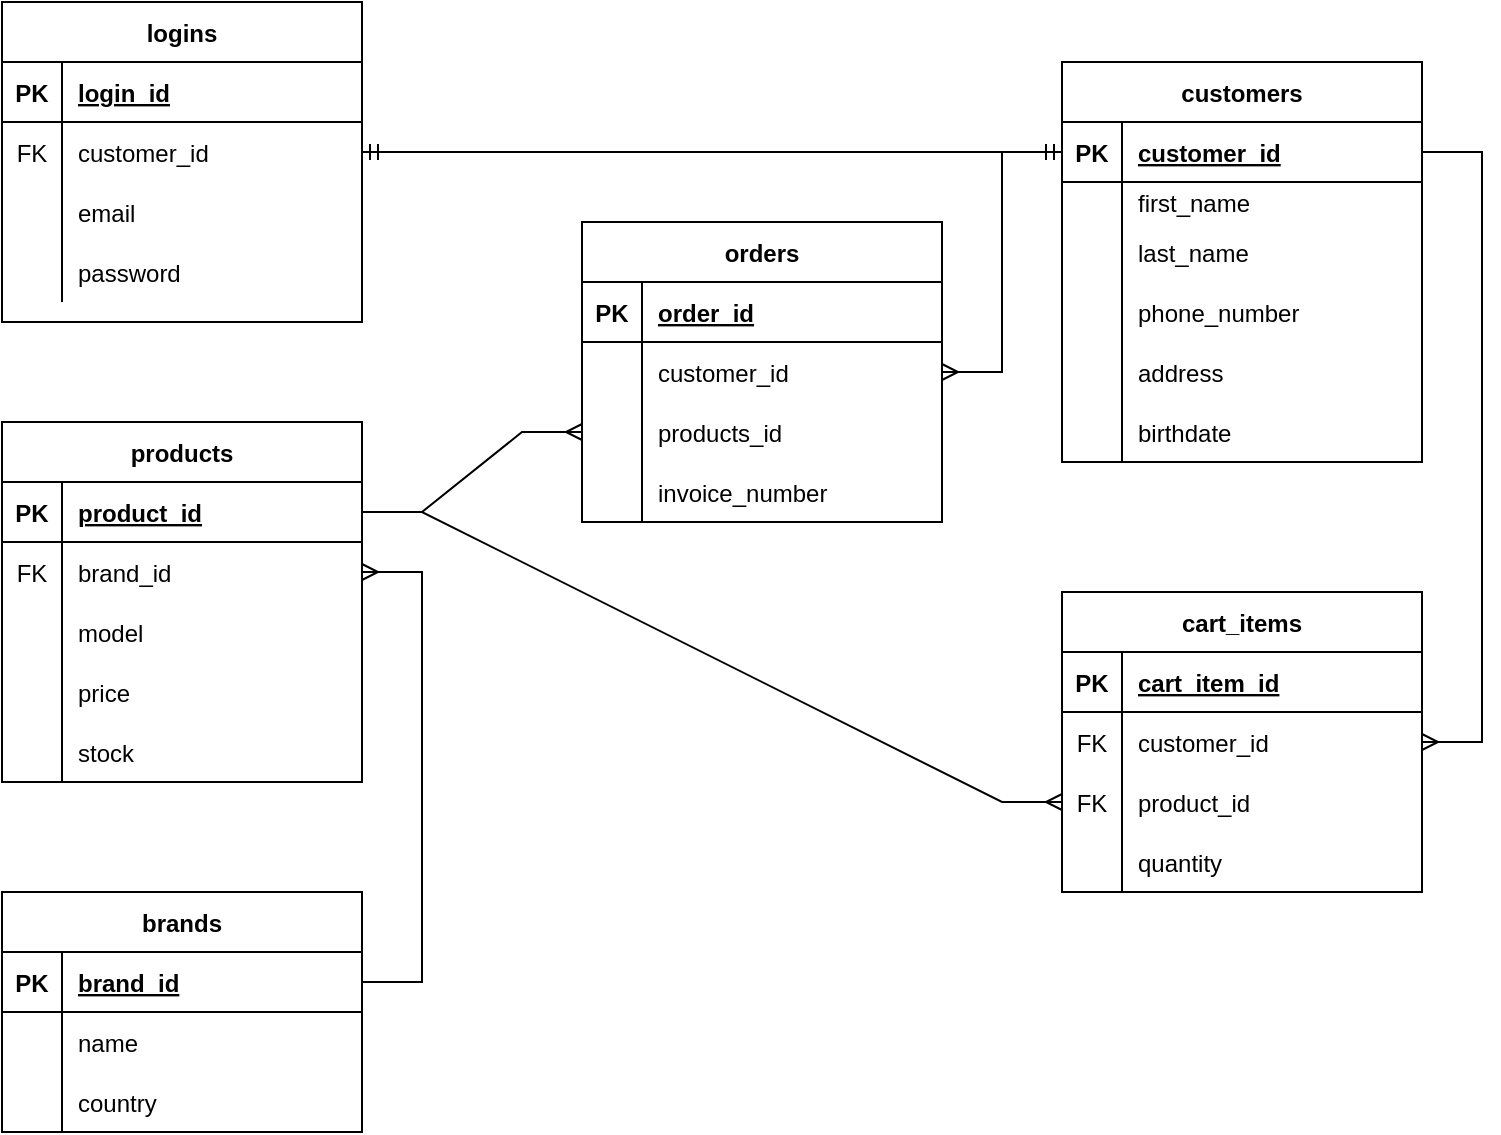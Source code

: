 <mxfile version="16.0.0" type="github"><diagram id="0Knm93a0F9fnlPQvFN5C" name="Page-1"><mxGraphModel dx="850" dy="636" grid="1" gridSize="10" guides="1" tooltips="1" connect="1" arrows="1" fold="1" page="1" pageScale="1" pageWidth="827" pageHeight="1169" math="0" shadow="0"><root><mxCell id="0"/><mxCell id="1" parent="0"/><mxCell id="QMqX7W1CLvuqLWMhSYPd-1" value="logins" style="shape=table;startSize=30;container=1;collapsible=1;childLayout=tableLayout;fixedRows=1;rowLines=0;fontStyle=1;align=center;resizeLast=1;" parent="1" vertex="1"><mxGeometry x="50" y="20" width="180" height="160" as="geometry"/></mxCell><mxCell id="QMqX7W1CLvuqLWMhSYPd-2" value="" style="shape=partialRectangle;collapsible=0;dropTarget=0;pointerEvents=0;fillColor=none;top=0;left=0;bottom=1;right=0;points=[[0,0.5],[1,0.5]];portConstraint=eastwest;" parent="QMqX7W1CLvuqLWMhSYPd-1" vertex="1"><mxGeometry y="30" width="180" height="30" as="geometry"/></mxCell><mxCell id="QMqX7W1CLvuqLWMhSYPd-3" value="PK" style="shape=partialRectangle;connectable=0;fillColor=none;top=0;left=0;bottom=0;right=0;fontStyle=1;overflow=hidden;" parent="QMqX7W1CLvuqLWMhSYPd-2" vertex="1"><mxGeometry width="30" height="30" as="geometry"><mxRectangle width="30" height="30" as="alternateBounds"/></mxGeometry></mxCell><mxCell id="QMqX7W1CLvuqLWMhSYPd-4" value="login_id" style="shape=partialRectangle;connectable=0;fillColor=none;top=0;left=0;bottom=0;right=0;align=left;spacingLeft=6;fontStyle=5;overflow=hidden;" parent="QMqX7W1CLvuqLWMhSYPd-2" vertex="1"><mxGeometry x="30" width="150" height="30" as="geometry"><mxRectangle width="150" height="30" as="alternateBounds"/></mxGeometry></mxCell><mxCell id="QMqX7W1CLvuqLWMhSYPd-5" value="" style="shape=partialRectangle;collapsible=0;dropTarget=0;pointerEvents=0;fillColor=none;top=0;left=0;bottom=0;right=0;points=[[0,0.5],[1,0.5]];portConstraint=eastwest;" parent="QMqX7W1CLvuqLWMhSYPd-1" vertex="1"><mxGeometry y="60" width="180" height="30" as="geometry"/></mxCell><mxCell id="QMqX7W1CLvuqLWMhSYPd-6" value="FK" style="shape=partialRectangle;connectable=0;fillColor=none;top=0;left=0;bottom=0;right=0;editable=1;overflow=hidden;" parent="QMqX7W1CLvuqLWMhSYPd-5" vertex="1"><mxGeometry width="30" height="30" as="geometry"><mxRectangle width="30" height="30" as="alternateBounds"/></mxGeometry></mxCell><mxCell id="QMqX7W1CLvuqLWMhSYPd-7" value="customer_id" style="shape=partialRectangle;connectable=0;fillColor=none;top=0;left=0;bottom=0;right=0;align=left;spacingLeft=6;overflow=hidden;" parent="QMqX7W1CLvuqLWMhSYPd-5" vertex="1"><mxGeometry x="30" width="150" height="30" as="geometry"><mxRectangle width="150" height="30" as="alternateBounds"/></mxGeometry></mxCell><mxCell id="QMqX7W1CLvuqLWMhSYPd-8" value="" style="shape=partialRectangle;collapsible=0;dropTarget=0;pointerEvents=0;fillColor=none;top=0;left=0;bottom=0;right=0;points=[[0,0.5],[1,0.5]];portConstraint=eastwest;" parent="QMqX7W1CLvuqLWMhSYPd-1" vertex="1"><mxGeometry y="90" width="180" height="30" as="geometry"/></mxCell><mxCell id="QMqX7W1CLvuqLWMhSYPd-9" value="" style="shape=partialRectangle;connectable=0;fillColor=none;top=0;left=0;bottom=0;right=0;editable=1;overflow=hidden;" parent="QMqX7W1CLvuqLWMhSYPd-8" vertex="1"><mxGeometry width="30" height="30" as="geometry"><mxRectangle width="30" height="30" as="alternateBounds"/></mxGeometry></mxCell><mxCell id="QMqX7W1CLvuqLWMhSYPd-10" value="email" style="shape=partialRectangle;connectable=0;fillColor=none;top=0;left=0;bottom=0;right=0;align=left;spacingLeft=6;overflow=hidden;" parent="QMqX7W1CLvuqLWMhSYPd-8" vertex="1"><mxGeometry x="30" width="150" height="30" as="geometry"><mxRectangle width="150" height="30" as="alternateBounds"/></mxGeometry></mxCell><mxCell id="QMqX7W1CLvuqLWMhSYPd-11" value="" style="shape=partialRectangle;collapsible=0;dropTarget=0;pointerEvents=0;fillColor=none;top=0;left=0;bottom=0;right=0;points=[[0,0.5],[1,0.5]];portConstraint=eastwest;" parent="QMqX7W1CLvuqLWMhSYPd-1" vertex="1"><mxGeometry y="120" width="180" height="30" as="geometry"/></mxCell><mxCell id="QMqX7W1CLvuqLWMhSYPd-12" value="" style="shape=partialRectangle;connectable=0;fillColor=none;top=0;left=0;bottom=0;right=0;editable=1;overflow=hidden;" parent="QMqX7W1CLvuqLWMhSYPd-11" vertex="1"><mxGeometry width="30" height="30" as="geometry"><mxRectangle width="30" height="30" as="alternateBounds"/></mxGeometry></mxCell><mxCell id="QMqX7W1CLvuqLWMhSYPd-13" value="password" style="shape=partialRectangle;connectable=0;fillColor=none;top=0;left=0;bottom=0;right=0;align=left;spacingLeft=6;overflow=hidden;" parent="QMqX7W1CLvuqLWMhSYPd-11" vertex="1"><mxGeometry x="30" width="150" height="30" as="geometry"><mxRectangle width="150" height="30" as="alternateBounds"/></mxGeometry></mxCell><mxCell id="QMqX7W1CLvuqLWMhSYPd-14" value="customers" style="shape=table;startSize=30;container=1;collapsible=1;childLayout=tableLayout;fixedRows=1;rowLines=0;fontStyle=1;align=center;resizeLast=1;" parent="1" vertex="1"><mxGeometry x="580" y="50" width="180" height="200" as="geometry"/></mxCell><mxCell id="QMqX7W1CLvuqLWMhSYPd-15" value="" style="shape=partialRectangle;collapsible=0;dropTarget=0;pointerEvents=0;fillColor=none;top=0;left=0;bottom=1;right=0;points=[[0,0.5],[1,0.5]];portConstraint=eastwest;" parent="QMqX7W1CLvuqLWMhSYPd-14" vertex="1"><mxGeometry y="30" width="180" height="30" as="geometry"/></mxCell><mxCell id="QMqX7W1CLvuqLWMhSYPd-16" value="PK" style="shape=partialRectangle;connectable=0;fillColor=none;top=0;left=0;bottom=0;right=0;fontStyle=1;overflow=hidden;" parent="QMqX7W1CLvuqLWMhSYPd-15" vertex="1"><mxGeometry width="30" height="30" as="geometry"><mxRectangle width="30" height="30" as="alternateBounds"/></mxGeometry></mxCell><mxCell id="QMqX7W1CLvuqLWMhSYPd-17" value="customer_id" style="shape=partialRectangle;connectable=0;fillColor=none;top=0;left=0;bottom=0;right=0;align=left;spacingLeft=6;fontStyle=5;overflow=hidden;" parent="QMqX7W1CLvuqLWMhSYPd-15" vertex="1"><mxGeometry x="30" width="150" height="30" as="geometry"><mxRectangle width="150" height="30" as="alternateBounds"/></mxGeometry></mxCell><mxCell id="QMqX7W1CLvuqLWMhSYPd-18" value="" style="shape=partialRectangle;collapsible=0;dropTarget=0;pointerEvents=0;fillColor=none;top=0;left=0;bottom=0;right=0;points=[[0,0.5],[1,0.5]];portConstraint=eastwest;" parent="QMqX7W1CLvuqLWMhSYPd-14" vertex="1"><mxGeometry y="60" width="180" height="20" as="geometry"/></mxCell><mxCell id="QMqX7W1CLvuqLWMhSYPd-19" value="" style="shape=partialRectangle;connectable=0;fillColor=none;top=0;left=0;bottom=0;right=0;editable=1;overflow=hidden;" parent="QMqX7W1CLvuqLWMhSYPd-18" vertex="1"><mxGeometry width="30" height="20" as="geometry"><mxRectangle width="30" height="20" as="alternateBounds"/></mxGeometry></mxCell><mxCell id="QMqX7W1CLvuqLWMhSYPd-20" value="first_name" style="shape=partialRectangle;connectable=0;fillColor=none;top=0;left=0;bottom=0;right=0;align=left;spacingLeft=6;overflow=hidden;" parent="QMqX7W1CLvuqLWMhSYPd-18" vertex="1"><mxGeometry x="30" width="150" height="20" as="geometry"><mxRectangle width="150" height="20" as="alternateBounds"/></mxGeometry></mxCell><mxCell id="QMqX7W1CLvuqLWMhSYPd-21" value="" style="shape=partialRectangle;collapsible=0;dropTarget=0;pointerEvents=0;fillColor=none;top=0;left=0;bottom=0;right=0;points=[[0,0.5],[1,0.5]];portConstraint=eastwest;" parent="QMqX7W1CLvuqLWMhSYPd-14" vertex="1"><mxGeometry y="80" width="180" height="30" as="geometry"/></mxCell><mxCell id="QMqX7W1CLvuqLWMhSYPd-22" value="" style="shape=partialRectangle;connectable=0;fillColor=none;top=0;left=0;bottom=0;right=0;editable=1;overflow=hidden;" parent="QMqX7W1CLvuqLWMhSYPd-21" vertex="1"><mxGeometry width="30" height="30" as="geometry"><mxRectangle width="30" height="30" as="alternateBounds"/></mxGeometry></mxCell><mxCell id="QMqX7W1CLvuqLWMhSYPd-23" value="last_name" style="shape=partialRectangle;connectable=0;fillColor=none;top=0;left=0;bottom=0;right=0;align=left;spacingLeft=6;overflow=hidden;" parent="QMqX7W1CLvuqLWMhSYPd-21" vertex="1"><mxGeometry x="30" width="150" height="30" as="geometry"><mxRectangle width="150" height="30" as="alternateBounds"/></mxGeometry></mxCell><mxCell id="QMqX7W1CLvuqLWMhSYPd-24" value="" style="shape=partialRectangle;collapsible=0;dropTarget=0;pointerEvents=0;fillColor=none;top=0;left=0;bottom=0;right=0;points=[[0,0.5],[1,0.5]];portConstraint=eastwest;" parent="QMqX7W1CLvuqLWMhSYPd-14" vertex="1"><mxGeometry y="110" width="180" height="30" as="geometry"/></mxCell><mxCell id="QMqX7W1CLvuqLWMhSYPd-25" value="" style="shape=partialRectangle;connectable=0;fillColor=none;top=0;left=0;bottom=0;right=0;editable=1;overflow=hidden;" parent="QMqX7W1CLvuqLWMhSYPd-24" vertex="1"><mxGeometry width="30" height="30" as="geometry"><mxRectangle width="30" height="30" as="alternateBounds"/></mxGeometry></mxCell><mxCell id="QMqX7W1CLvuqLWMhSYPd-26" value="phone_number" style="shape=partialRectangle;connectable=0;fillColor=none;top=0;left=0;bottom=0;right=0;align=left;spacingLeft=6;overflow=hidden;" parent="QMqX7W1CLvuqLWMhSYPd-24" vertex="1"><mxGeometry x="30" width="150" height="30" as="geometry"><mxRectangle width="150" height="30" as="alternateBounds"/></mxGeometry></mxCell><mxCell id="QMqX7W1CLvuqLWMhSYPd-66" value="" style="shape=partialRectangle;collapsible=0;dropTarget=0;pointerEvents=0;fillColor=none;top=0;left=0;bottom=0;right=0;points=[[0,0.5],[1,0.5]];portConstraint=eastwest;" parent="QMqX7W1CLvuqLWMhSYPd-14" vertex="1"><mxGeometry y="140" width="180" height="30" as="geometry"/></mxCell><mxCell id="QMqX7W1CLvuqLWMhSYPd-67" value="" style="shape=partialRectangle;connectable=0;fillColor=none;top=0;left=0;bottom=0;right=0;editable=1;overflow=hidden;" parent="QMqX7W1CLvuqLWMhSYPd-66" vertex="1"><mxGeometry width="30" height="30" as="geometry"><mxRectangle width="30" height="30" as="alternateBounds"/></mxGeometry></mxCell><mxCell id="QMqX7W1CLvuqLWMhSYPd-68" value="address" style="shape=partialRectangle;connectable=0;fillColor=none;top=0;left=0;bottom=0;right=0;align=left;spacingLeft=6;overflow=hidden;" parent="QMqX7W1CLvuqLWMhSYPd-66" vertex="1"><mxGeometry x="30" width="150" height="30" as="geometry"><mxRectangle width="150" height="30" as="alternateBounds"/></mxGeometry></mxCell><mxCell id="QMqX7W1CLvuqLWMhSYPd-69" value="" style="shape=partialRectangle;collapsible=0;dropTarget=0;pointerEvents=0;fillColor=none;top=0;left=0;bottom=0;right=0;points=[[0,0.5],[1,0.5]];portConstraint=eastwest;" parent="QMqX7W1CLvuqLWMhSYPd-14" vertex="1"><mxGeometry y="170" width="180" height="30" as="geometry"/></mxCell><mxCell id="QMqX7W1CLvuqLWMhSYPd-70" value="" style="shape=partialRectangle;connectable=0;fillColor=none;top=0;left=0;bottom=0;right=0;editable=1;overflow=hidden;" parent="QMqX7W1CLvuqLWMhSYPd-69" vertex="1"><mxGeometry width="30" height="30" as="geometry"><mxRectangle width="30" height="30" as="alternateBounds"/></mxGeometry></mxCell><mxCell id="QMqX7W1CLvuqLWMhSYPd-71" value="birthdate" style="shape=partialRectangle;connectable=0;fillColor=none;top=0;left=0;bottom=0;right=0;align=left;spacingLeft=6;overflow=hidden;" parent="QMqX7W1CLvuqLWMhSYPd-69" vertex="1"><mxGeometry x="30" width="150" height="30" as="geometry"><mxRectangle width="150" height="30" as="alternateBounds"/></mxGeometry></mxCell><mxCell id="QMqX7W1CLvuqLWMhSYPd-27" value="brands" style="shape=table;startSize=30;container=1;collapsible=1;childLayout=tableLayout;fixedRows=1;rowLines=0;fontStyle=1;align=center;resizeLast=1;" parent="1" vertex="1"><mxGeometry x="50" y="465" width="180" height="120" as="geometry"/></mxCell><mxCell id="QMqX7W1CLvuqLWMhSYPd-28" value="" style="shape=partialRectangle;collapsible=0;dropTarget=0;pointerEvents=0;fillColor=none;top=0;left=0;bottom=1;right=0;points=[[0,0.5],[1,0.5]];portConstraint=eastwest;" parent="QMqX7W1CLvuqLWMhSYPd-27" vertex="1"><mxGeometry y="30" width="180" height="30" as="geometry"/></mxCell><mxCell id="QMqX7W1CLvuqLWMhSYPd-29" value="PK" style="shape=partialRectangle;connectable=0;fillColor=none;top=0;left=0;bottom=0;right=0;fontStyle=1;overflow=hidden;" parent="QMqX7W1CLvuqLWMhSYPd-28" vertex="1"><mxGeometry width="30" height="30" as="geometry"><mxRectangle width="30" height="30" as="alternateBounds"/></mxGeometry></mxCell><mxCell id="QMqX7W1CLvuqLWMhSYPd-30" value="brand_id" style="shape=partialRectangle;connectable=0;fillColor=none;top=0;left=0;bottom=0;right=0;align=left;spacingLeft=6;fontStyle=5;overflow=hidden;" parent="QMqX7W1CLvuqLWMhSYPd-28" vertex="1"><mxGeometry x="30" width="150" height="30" as="geometry"><mxRectangle width="150" height="30" as="alternateBounds"/></mxGeometry></mxCell><mxCell id="QMqX7W1CLvuqLWMhSYPd-31" value="" style="shape=partialRectangle;collapsible=0;dropTarget=0;pointerEvents=0;fillColor=none;top=0;left=0;bottom=0;right=0;points=[[0,0.5],[1,0.5]];portConstraint=eastwest;" parent="QMqX7W1CLvuqLWMhSYPd-27" vertex="1"><mxGeometry y="60" width="180" height="30" as="geometry"/></mxCell><mxCell id="QMqX7W1CLvuqLWMhSYPd-32" value="" style="shape=partialRectangle;connectable=0;fillColor=none;top=0;left=0;bottom=0;right=0;editable=1;overflow=hidden;" parent="QMqX7W1CLvuqLWMhSYPd-31" vertex="1"><mxGeometry width="30" height="30" as="geometry"><mxRectangle width="30" height="30" as="alternateBounds"/></mxGeometry></mxCell><mxCell id="QMqX7W1CLvuqLWMhSYPd-33" value="name" style="shape=partialRectangle;connectable=0;fillColor=none;top=0;left=0;bottom=0;right=0;align=left;spacingLeft=6;overflow=hidden;" parent="QMqX7W1CLvuqLWMhSYPd-31" vertex="1"><mxGeometry x="30" width="150" height="30" as="geometry"><mxRectangle width="150" height="30" as="alternateBounds"/></mxGeometry></mxCell><mxCell id="QMqX7W1CLvuqLWMhSYPd-34" value="" style="shape=partialRectangle;collapsible=0;dropTarget=0;pointerEvents=0;fillColor=none;top=0;left=0;bottom=0;right=0;points=[[0,0.5],[1,0.5]];portConstraint=eastwest;" parent="QMqX7W1CLvuqLWMhSYPd-27" vertex="1"><mxGeometry y="90" width="180" height="30" as="geometry"/></mxCell><mxCell id="QMqX7W1CLvuqLWMhSYPd-35" value="" style="shape=partialRectangle;connectable=0;fillColor=none;top=0;left=0;bottom=0;right=0;editable=1;overflow=hidden;" parent="QMqX7W1CLvuqLWMhSYPd-34" vertex="1"><mxGeometry width="30" height="30" as="geometry"><mxRectangle width="30" height="30" as="alternateBounds"/></mxGeometry></mxCell><mxCell id="QMqX7W1CLvuqLWMhSYPd-36" value="country" style="shape=partialRectangle;connectable=0;fillColor=none;top=0;left=0;bottom=0;right=0;align=left;spacingLeft=6;overflow=hidden;" parent="QMqX7W1CLvuqLWMhSYPd-34" vertex="1"><mxGeometry x="30" width="150" height="30" as="geometry"><mxRectangle width="150" height="30" as="alternateBounds"/></mxGeometry></mxCell><mxCell id="QMqX7W1CLvuqLWMhSYPd-40" value="orders" style="shape=table;startSize=30;container=1;collapsible=1;childLayout=tableLayout;fixedRows=1;rowLines=0;fontStyle=1;align=center;resizeLast=1;" parent="1" vertex="1"><mxGeometry x="340" y="130" width="180" height="150" as="geometry"/></mxCell><mxCell id="QMqX7W1CLvuqLWMhSYPd-41" value="" style="shape=partialRectangle;collapsible=0;dropTarget=0;pointerEvents=0;fillColor=none;top=0;left=0;bottom=1;right=0;points=[[0,0.5],[1,0.5]];portConstraint=eastwest;" parent="QMqX7W1CLvuqLWMhSYPd-40" vertex="1"><mxGeometry y="30" width="180" height="30" as="geometry"/></mxCell><mxCell id="QMqX7W1CLvuqLWMhSYPd-42" value="PK" style="shape=partialRectangle;connectable=0;fillColor=none;top=0;left=0;bottom=0;right=0;fontStyle=1;overflow=hidden;" parent="QMqX7W1CLvuqLWMhSYPd-41" vertex="1"><mxGeometry width="30" height="30" as="geometry"><mxRectangle width="30" height="30" as="alternateBounds"/></mxGeometry></mxCell><mxCell id="QMqX7W1CLvuqLWMhSYPd-43" value="order_id" style="shape=partialRectangle;connectable=0;fillColor=none;top=0;left=0;bottom=0;right=0;align=left;spacingLeft=6;fontStyle=5;overflow=hidden;" parent="QMqX7W1CLvuqLWMhSYPd-41" vertex="1"><mxGeometry x="30" width="150" height="30" as="geometry"><mxRectangle width="150" height="30" as="alternateBounds"/></mxGeometry></mxCell><mxCell id="QMqX7W1CLvuqLWMhSYPd-44" value="" style="shape=partialRectangle;collapsible=0;dropTarget=0;pointerEvents=0;fillColor=none;top=0;left=0;bottom=0;right=0;points=[[0,0.5],[1,0.5]];portConstraint=eastwest;" parent="QMqX7W1CLvuqLWMhSYPd-40" vertex="1"><mxGeometry y="60" width="180" height="30" as="geometry"/></mxCell><mxCell id="QMqX7W1CLvuqLWMhSYPd-45" value="" style="shape=partialRectangle;connectable=0;fillColor=none;top=0;left=0;bottom=0;right=0;editable=1;overflow=hidden;" parent="QMqX7W1CLvuqLWMhSYPd-44" vertex="1"><mxGeometry width="30" height="30" as="geometry"><mxRectangle width="30" height="30" as="alternateBounds"/></mxGeometry></mxCell><mxCell id="QMqX7W1CLvuqLWMhSYPd-46" value="customer_id" style="shape=partialRectangle;connectable=0;fillColor=none;top=0;left=0;bottom=0;right=0;align=left;spacingLeft=6;overflow=hidden;" parent="QMqX7W1CLvuqLWMhSYPd-44" vertex="1"><mxGeometry x="30" width="150" height="30" as="geometry"><mxRectangle width="150" height="30" as="alternateBounds"/></mxGeometry></mxCell><mxCell id="QMqX7W1CLvuqLWMhSYPd-47" value="" style="shape=partialRectangle;collapsible=0;dropTarget=0;pointerEvents=0;fillColor=none;top=0;left=0;bottom=0;right=0;points=[[0,0.5],[1,0.5]];portConstraint=eastwest;" parent="QMqX7W1CLvuqLWMhSYPd-40" vertex="1"><mxGeometry y="90" width="180" height="30" as="geometry"/></mxCell><mxCell id="QMqX7W1CLvuqLWMhSYPd-48" value="" style="shape=partialRectangle;connectable=0;fillColor=none;top=0;left=0;bottom=0;right=0;editable=1;overflow=hidden;" parent="QMqX7W1CLvuqLWMhSYPd-47" vertex="1"><mxGeometry width="30" height="30" as="geometry"><mxRectangle width="30" height="30" as="alternateBounds"/></mxGeometry></mxCell><mxCell id="QMqX7W1CLvuqLWMhSYPd-49" value="products_id" style="shape=partialRectangle;connectable=0;fillColor=none;top=0;left=0;bottom=0;right=0;align=left;spacingLeft=6;overflow=hidden;" parent="QMqX7W1CLvuqLWMhSYPd-47" vertex="1"><mxGeometry x="30" width="150" height="30" as="geometry"><mxRectangle width="150" height="30" as="alternateBounds"/></mxGeometry></mxCell><mxCell id="QMqX7W1CLvuqLWMhSYPd-50" value="" style="shape=partialRectangle;collapsible=0;dropTarget=0;pointerEvents=0;fillColor=none;top=0;left=0;bottom=0;right=0;points=[[0,0.5],[1,0.5]];portConstraint=eastwest;" parent="QMqX7W1CLvuqLWMhSYPd-40" vertex="1"><mxGeometry y="120" width="180" height="30" as="geometry"/></mxCell><mxCell id="QMqX7W1CLvuqLWMhSYPd-51" value="" style="shape=partialRectangle;connectable=0;fillColor=none;top=0;left=0;bottom=0;right=0;editable=1;overflow=hidden;" parent="QMqX7W1CLvuqLWMhSYPd-50" vertex="1"><mxGeometry width="30" height="30" as="geometry"><mxRectangle width="30" height="30" as="alternateBounds"/></mxGeometry></mxCell><mxCell id="QMqX7W1CLvuqLWMhSYPd-52" value="invoice_number" style="shape=partialRectangle;connectable=0;fillColor=none;top=0;left=0;bottom=0;right=0;align=left;spacingLeft=6;overflow=hidden;" parent="QMqX7W1CLvuqLWMhSYPd-50" vertex="1"><mxGeometry x="30" width="150" height="30" as="geometry"><mxRectangle width="150" height="30" as="alternateBounds"/></mxGeometry></mxCell><mxCell id="QMqX7W1CLvuqLWMhSYPd-53" value="products" style="shape=table;startSize=30;container=1;collapsible=1;childLayout=tableLayout;fixedRows=1;rowLines=0;fontStyle=1;align=center;resizeLast=1;" parent="1" vertex="1"><mxGeometry x="50" y="230" width="180" height="180" as="geometry"/></mxCell><mxCell id="QMqX7W1CLvuqLWMhSYPd-54" value="" style="shape=partialRectangle;collapsible=0;dropTarget=0;pointerEvents=0;fillColor=none;top=0;left=0;bottom=1;right=0;points=[[0,0.5],[1,0.5]];portConstraint=eastwest;" parent="QMqX7W1CLvuqLWMhSYPd-53" vertex="1"><mxGeometry y="30" width="180" height="30" as="geometry"/></mxCell><mxCell id="QMqX7W1CLvuqLWMhSYPd-55" value="PK" style="shape=partialRectangle;connectable=0;fillColor=none;top=0;left=0;bottom=0;right=0;fontStyle=1;overflow=hidden;" parent="QMqX7W1CLvuqLWMhSYPd-54" vertex="1"><mxGeometry width="30" height="30" as="geometry"><mxRectangle width="30" height="30" as="alternateBounds"/></mxGeometry></mxCell><mxCell id="QMqX7W1CLvuqLWMhSYPd-56" value="product_id" style="shape=partialRectangle;connectable=0;fillColor=none;top=0;left=0;bottom=0;right=0;align=left;spacingLeft=6;fontStyle=5;overflow=hidden;" parent="QMqX7W1CLvuqLWMhSYPd-54" vertex="1"><mxGeometry x="30" width="150" height="30" as="geometry"><mxRectangle width="150" height="30" as="alternateBounds"/></mxGeometry></mxCell><mxCell id="QMqX7W1CLvuqLWMhSYPd-57" value="" style="shape=partialRectangle;collapsible=0;dropTarget=0;pointerEvents=0;fillColor=none;top=0;left=0;bottom=0;right=0;points=[[0,0.5],[1,0.5]];portConstraint=eastwest;" parent="QMqX7W1CLvuqLWMhSYPd-53" vertex="1"><mxGeometry y="60" width="180" height="30" as="geometry"/></mxCell><mxCell id="QMqX7W1CLvuqLWMhSYPd-58" value="FK" style="shape=partialRectangle;connectable=0;fillColor=none;top=0;left=0;bottom=0;right=0;editable=1;overflow=hidden;" parent="QMqX7W1CLvuqLWMhSYPd-57" vertex="1"><mxGeometry width="30" height="30" as="geometry"><mxRectangle width="30" height="30" as="alternateBounds"/></mxGeometry></mxCell><mxCell id="QMqX7W1CLvuqLWMhSYPd-59" value="brand_id" style="shape=partialRectangle;connectable=0;fillColor=none;top=0;left=0;bottom=0;right=0;align=left;spacingLeft=6;overflow=hidden;" parent="QMqX7W1CLvuqLWMhSYPd-57" vertex="1"><mxGeometry x="30" width="150" height="30" as="geometry"><mxRectangle width="150" height="30" as="alternateBounds"/></mxGeometry></mxCell><mxCell id="QMqX7W1CLvuqLWMhSYPd-60" value="" style="shape=partialRectangle;collapsible=0;dropTarget=0;pointerEvents=0;fillColor=none;top=0;left=0;bottom=0;right=0;points=[[0,0.5],[1,0.5]];portConstraint=eastwest;" parent="QMqX7W1CLvuqLWMhSYPd-53" vertex="1"><mxGeometry y="90" width="180" height="30" as="geometry"/></mxCell><mxCell id="QMqX7W1CLvuqLWMhSYPd-61" value="" style="shape=partialRectangle;connectable=0;fillColor=none;top=0;left=0;bottom=0;right=0;editable=1;overflow=hidden;" parent="QMqX7W1CLvuqLWMhSYPd-60" vertex="1"><mxGeometry width="30" height="30" as="geometry"><mxRectangle width="30" height="30" as="alternateBounds"/></mxGeometry></mxCell><mxCell id="QMqX7W1CLvuqLWMhSYPd-62" value="model" style="shape=partialRectangle;connectable=0;fillColor=none;top=0;left=0;bottom=0;right=0;align=left;spacingLeft=6;overflow=hidden;" parent="QMqX7W1CLvuqLWMhSYPd-60" vertex="1"><mxGeometry x="30" width="150" height="30" as="geometry"><mxRectangle width="150" height="30" as="alternateBounds"/></mxGeometry></mxCell><mxCell id="QMqX7W1CLvuqLWMhSYPd-63" value="" style="shape=partialRectangle;collapsible=0;dropTarget=0;pointerEvents=0;fillColor=none;top=0;left=0;bottom=0;right=0;points=[[0,0.5],[1,0.5]];portConstraint=eastwest;" parent="QMqX7W1CLvuqLWMhSYPd-53" vertex="1"><mxGeometry y="120" width="180" height="30" as="geometry"/></mxCell><mxCell id="QMqX7W1CLvuqLWMhSYPd-64" value="" style="shape=partialRectangle;connectable=0;fillColor=none;top=0;left=0;bottom=0;right=0;editable=1;overflow=hidden;" parent="QMqX7W1CLvuqLWMhSYPd-63" vertex="1"><mxGeometry width="30" height="30" as="geometry"><mxRectangle width="30" height="30" as="alternateBounds"/></mxGeometry></mxCell><mxCell id="QMqX7W1CLvuqLWMhSYPd-65" value="price" style="shape=partialRectangle;connectable=0;fillColor=none;top=0;left=0;bottom=0;right=0;align=left;spacingLeft=6;overflow=hidden;" parent="QMqX7W1CLvuqLWMhSYPd-63" vertex="1"><mxGeometry x="30" width="150" height="30" as="geometry"><mxRectangle width="150" height="30" as="alternateBounds"/></mxGeometry></mxCell><mxCell id="QMqX7W1CLvuqLWMhSYPd-75" value="" style="shape=partialRectangle;collapsible=0;dropTarget=0;pointerEvents=0;fillColor=none;top=0;left=0;bottom=0;right=0;points=[[0,0.5],[1,0.5]];portConstraint=eastwest;" parent="QMqX7W1CLvuqLWMhSYPd-53" vertex="1"><mxGeometry y="150" width="180" height="30" as="geometry"/></mxCell><mxCell id="QMqX7W1CLvuqLWMhSYPd-76" value="" style="shape=partialRectangle;connectable=0;fillColor=none;top=0;left=0;bottom=0;right=0;editable=1;overflow=hidden;" parent="QMqX7W1CLvuqLWMhSYPd-75" vertex="1"><mxGeometry width="30" height="30" as="geometry"><mxRectangle width="30" height="30" as="alternateBounds"/></mxGeometry></mxCell><mxCell id="QMqX7W1CLvuqLWMhSYPd-77" value="stock" style="shape=partialRectangle;connectable=0;fillColor=none;top=0;left=0;bottom=0;right=0;align=left;spacingLeft=6;overflow=hidden;" parent="QMqX7W1CLvuqLWMhSYPd-75" vertex="1"><mxGeometry x="30" width="150" height="30" as="geometry"><mxRectangle width="150" height="30" as="alternateBounds"/></mxGeometry></mxCell><mxCell id="QMqX7W1CLvuqLWMhSYPd-78" value="cart_items" style="shape=table;startSize=30;container=1;collapsible=1;childLayout=tableLayout;fixedRows=1;rowLines=0;fontStyle=1;align=center;resizeLast=1;" parent="1" vertex="1"><mxGeometry x="580" y="315" width="180" height="150" as="geometry"/></mxCell><mxCell id="QMqX7W1CLvuqLWMhSYPd-79" value="" style="shape=partialRectangle;collapsible=0;dropTarget=0;pointerEvents=0;fillColor=none;top=0;left=0;bottom=1;right=0;points=[[0,0.5],[1,0.5]];portConstraint=eastwest;" parent="QMqX7W1CLvuqLWMhSYPd-78" vertex="1"><mxGeometry y="30" width="180" height="30" as="geometry"/></mxCell><mxCell id="QMqX7W1CLvuqLWMhSYPd-80" value="PK" style="shape=partialRectangle;connectable=0;fillColor=none;top=0;left=0;bottom=0;right=0;fontStyle=1;overflow=hidden;" parent="QMqX7W1CLvuqLWMhSYPd-79" vertex="1"><mxGeometry width="30" height="30" as="geometry"><mxRectangle width="30" height="30" as="alternateBounds"/></mxGeometry></mxCell><mxCell id="QMqX7W1CLvuqLWMhSYPd-81" value="cart_item_id" style="shape=partialRectangle;connectable=0;fillColor=none;top=0;left=0;bottom=0;right=0;align=left;spacingLeft=6;fontStyle=5;overflow=hidden;" parent="QMqX7W1CLvuqLWMhSYPd-79" vertex="1"><mxGeometry x="30" width="150" height="30" as="geometry"><mxRectangle width="150" height="30" as="alternateBounds"/></mxGeometry></mxCell><mxCell id="QMqX7W1CLvuqLWMhSYPd-82" value="" style="shape=partialRectangle;collapsible=0;dropTarget=0;pointerEvents=0;fillColor=none;top=0;left=0;bottom=0;right=0;points=[[0,0.5],[1,0.5]];portConstraint=eastwest;" parent="QMqX7W1CLvuqLWMhSYPd-78" vertex="1"><mxGeometry y="60" width="180" height="30" as="geometry"/></mxCell><mxCell id="QMqX7W1CLvuqLWMhSYPd-83" value="FK" style="shape=partialRectangle;connectable=0;fillColor=none;top=0;left=0;bottom=0;right=0;editable=1;overflow=hidden;" parent="QMqX7W1CLvuqLWMhSYPd-82" vertex="1"><mxGeometry width="30" height="30" as="geometry"><mxRectangle width="30" height="30" as="alternateBounds"/></mxGeometry></mxCell><mxCell id="QMqX7W1CLvuqLWMhSYPd-84" value="customer_id" style="shape=partialRectangle;connectable=0;fillColor=none;top=0;left=0;bottom=0;right=0;align=left;spacingLeft=6;overflow=hidden;" parent="QMqX7W1CLvuqLWMhSYPd-82" vertex="1"><mxGeometry x="30" width="150" height="30" as="geometry"><mxRectangle width="150" height="30" as="alternateBounds"/></mxGeometry></mxCell><mxCell id="QMqX7W1CLvuqLWMhSYPd-85" value="" style="shape=partialRectangle;collapsible=0;dropTarget=0;pointerEvents=0;fillColor=none;top=0;left=0;bottom=0;right=0;points=[[0,0.5],[1,0.5]];portConstraint=eastwest;" parent="QMqX7W1CLvuqLWMhSYPd-78" vertex="1"><mxGeometry y="90" width="180" height="30" as="geometry"/></mxCell><mxCell id="QMqX7W1CLvuqLWMhSYPd-86" value="FK" style="shape=partialRectangle;connectable=0;fillColor=none;top=0;left=0;bottom=0;right=0;editable=1;overflow=hidden;" parent="QMqX7W1CLvuqLWMhSYPd-85" vertex="1"><mxGeometry width="30" height="30" as="geometry"><mxRectangle width="30" height="30" as="alternateBounds"/></mxGeometry></mxCell><mxCell id="QMqX7W1CLvuqLWMhSYPd-87" value="product_id" style="shape=partialRectangle;connectable=0;fillColor=none;top=0;left=0;bottom=0;right=0;align=left;spacingLeft=6;overflow=hidden;" parent="QMqX7W1CLvuqLWMhSYPd-85" vertex="1"><mxGeometry x="30" width="150" height="30" as="geometry"><mxRectangle width="150" height="30" as="alternateBounds"/></mxGeometry></mxCell><mxCell id="QMqX7W1CLvuqLWMhSYPd-88" value="" style="shape=partialRectangle;collapsible=0;dropTarget=0;pointerEvents=0;fillColor=none;top=0;left=0;bottom=0;right=0;points=[[0,0.5],[1,0.5]];portConstraint=eastwest;" parent="QMqX7W1CLvuqLWMhSYPd-78" vertex="1"><mxGeometry y="120" width="180" height="30" as="geometry"/></mxCell><mxCell id="QMqX7W1CLvuqLWMhSYPd-89" value="" style="shape=partialRectangle;connectable=0;fillColor=none;top=0;left=0;bottom=0;right=0;editable=1;overflow=hidden;" parent="QMqX7W1CLvuqLWMhSYPd-88" vertex="1"><mxGeometry width="30" height="30" as="geometry"><mxRectangle width="30" height="30" as="alternateBounds"/></mxGeometry></mxCell><mxCell id="QMqX7W1CLvuqLWMhSYPd-90" value="quantity" style="shape=partialRectangle;connectable=0;fillColor=none;top=0;left=0;bottom=0;right=0;align=left;spacingLeft=6;overflow=hidden;" parent="QMqX7W1CLvuqLWMhSYPd-88" vertex="1"><mxGeometry x="30" width="150" height="30" as="geometry"><mxRectangle width="150" height="30" as="alternateBounds"/></mxGeometry></mxCell><mxCell id="QMqX7W1CLvuqLWMhSYPd-91" value="" style="edgeStyle=entityRelationEdgeStyle;fontSize=12;html=1;endArrow=ERmandOne;startArrow=ERmandOne;rounded=0;exitX=1;exitY=0.5;exitDx=0;exitDy=0;entryX=0;entryY=0.5;entryDx=0;entryDy=0;" parent="1" source="QMqX7W1CLvuqLWMhSYPd-5" target="QMqX7W1CLvuqLWMhSYPd-15" edge="1"><mxGeometry width="100" height="100" relative="1" as="geometry"><mxPoint x="250" y="160" as="sourcePoint"/><mxPoint x="350" y="60" as="targetPoint"/></mxGeometry></mxCell><mxCell id="QMqX7W1CLvuqLWMhSYPd-95" value="" style="edgeStyle=entityRelationEdgeStyle;fontSize=12;html=1;endArrow=ERmany;rounded=0;exitX=1;exitY=0.5;exitDx=0;exitDy=0;entryX=0;entryY=0.5;entryDx=0;entryDy=0;" parent="1" source="QMqX7W1CLvuqLWMhSYPd-54" target="QMqX7W1CLvuqLWMhSYPd-85" edge="1"><mxGeometry width="100" height="100" relative="1" as="geometry"><mxPoint x="330" y="420" as="sourcePoint"/><mxPoint x="430" y="320" as="targetPoint"/></mxGeometry></mxCell><mxCell id="QMqX7W1CLvuqLWMhSYPd-96" value="" style="edgeStyle=entityRelationEdgeStyle;fontSize=12;html=1;endArrow=ERmany;rounded=0;entryX=1;entryY=0.5;entryDx=0;entryDy=0;exitX=1;exitY=0.5;exitDx=0;exitDy=0;" parent="1" source="QMqX7W1CLvuqLWMhSYPd-15" target="QMqX7W1CLvuqLWMhSYPd-82" edge="1"><mxGeometry width="100" height="100" relative="1" as="geometry"><mxPoint x="260" y="140" as="sourcePoint"/><mxPoint x="450" y="250" as="targetPoint"/></mxGeometry></mxCell><mxCell id="QMqX7W1CLvuqLWMhSYPd-97" value="" style="edgeStyle=entityRelationEdgeStyle;fontSize=12;html=1;endArrow=ERmany;rounded=0;exitX=1;exitY=0.5;exitDx=0;exitDy=0;entryX=1;entryY=0.5;entryDx=0;entryDy=0;" parent="1" source="QMqX7W1CLvuqLWMhSYPd-28" target="QMqX7W1CLvuqLWMhSYPd-57" edge="1"><mxGeometry width="100" height="100" relative="1" as="geometry"><mxPoint x="10" y="260" as="sourcePoint"/><mxPoint x="70" y="340" as="targetPoint"/></mxGeometry></mxCell><mxCell id="QMqX7W1CLvuqLWMhSYPd-99" value="" style="edgeStyle=entityRelationEdgeStyle;fontSize=12;html=1;endArrow=ERmany;rounded=0;exitX=0;exitY=0.5;exitDx=0;exitDy=0;entryX=1;entryY=0.5;entryDx=0;entryDy=0;" parent="1" source="QMqX7W1CLvuqLWMhSYPd-15" target="QMqX7W1CLvuqLWMhSYPd-44" edge="1"><mxGeometry width="100" height="100" relative="1" as="geometry"><mxPoint x="330" y="100" as="sourcePoint"/><mxPoint x="460" y="170" as="targetPoint"/></mxGeometry></mxCell><mxCell id="QMqX7W1CLvuqLWMhSYPd-100" value="" style="edgeStyle=entityRelationEdgeStyle;fontSize=12;html=1;endArrow=ERmany;rounded=0;exitX=1;exitY=0.5;exitDx=0;exitDy=0;entryX=0;entryY=0.5;entryDx=0;entryDy=0;" parent="1" source="QMqX7W1CLvuqLWMhSYPd-54" target="QMqX7W1CLvuqLWMhSYPd-47" edge="1"><mxGeometry width="100" height="100" relative="1" as="geometry"><mxPoint x="360" y="330" as="sourcePoint"/><mxPoint x="460" y="230" as="targetPoint"/></mxGeometry></mxCell></root></mxGraphModel></diagram></mxfile>